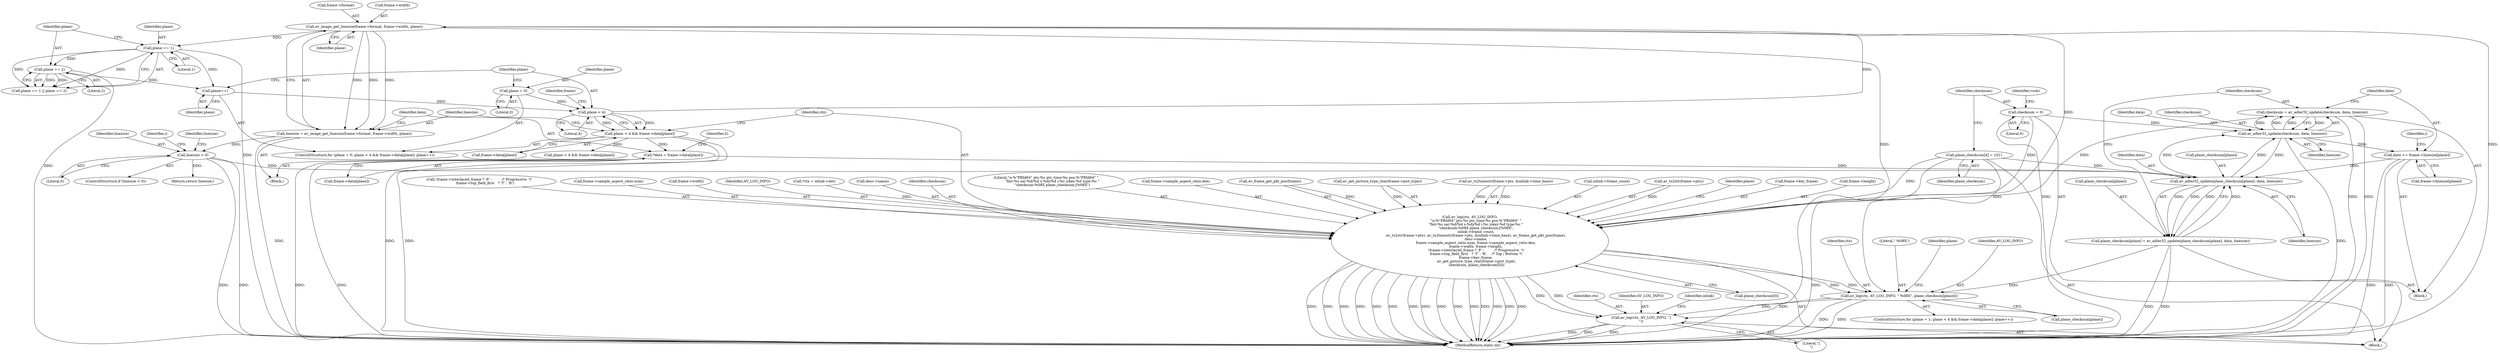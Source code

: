 digraph "1_FFmpeg_e43a0a232dbf6d3c161823c2e07c52e76227a1bc_9@API" {
"1000214" [label="(Call,checksum = av_adler32_update(checksum, data, linesize))"];
"1000216" [label="(Call,av_adler32_update(checksum, data, linesize))"];
"1000214" [label="(Call,checksum = av_adler32_update(checksum, data, linesize))"];
"1000123" [label="(Call,checksum = 0)"];
"1000208" [label="(Call,av_adler32_update(plane_checksum[plane], data, linesize))"];
"1000120" [label="(Call,plane_checksum[4] = {0})"];
"1000204" [label="(Call,plane_checksum[plane] = av_adler32_update(plane_checksum[plane], data, linesize))"];
"1000220" [label="(Call,data += frame->linesize[plane])"];
"1000162" [label="(Call,*data = frame->data[plane])"];
"1000138" [label="(Call,plane < 4 && frame->data[plane])"];
"1000139" [label="(Call,plane < 4)"];
"1000147" [label="(Call,plane++)"];
"1000177" [label="(Call,plane == 2)"];
"1000174" [label="(Call,plane == 1)"];
"1000153" [label="(Call,av_image_get_linesize(frame->format, frame->width, plane))"];
"1000135" [label="(Call,plane = 0)"];
"1000189" [label="(Call,linesize < 0)"];
"1000151" [label="(Call,linesize = av_image_get_linesize(frame->format, frame->width, plane))"];
"1000305" [label="(Call,av_log(ctx, AV_LOG_INFO, \" %08X\", plane_checksum[plane]))"];
"1000312" [label="(Call,av_log(ctx, AV_LOG_INFO, \"]\n\"))"];
"1000227" [label="(Call,av_log(ctx, AV_LOG_INFO,\n           \"n:%\"PRId64\" pts:%s pts_time:%s pos:%\"PRId64\" \"\n           \"fmt:%s sar:%d/%d s:%dx%d i:%c iskey:%d type:%c \"\n           \"checksum:%08X plane_checksum:[%08X\",\n           inlink->frame_count,\n           av_ts2str(frame->pts), av_ts2timestr(frame->pts, &inlink->time_base), av_frame_get_pkt_pos(frame),\n           desc->name,\n           frame->sample_aspect_ratio.num, frame->sample_aspect_ratio.den,\n           frame->width, frame->height,\n           !frame->interlaced_frame ? 'P' :         /* Progressive  */\n           frame->top_field_first   ? 'T' : 'B',    /* Top / Bottom */\n           frame->key_frame,\n            av_get_picture_type_char(frame->pict_type),\n            checksum, plane_checksum[0]))"];
"1000189" [label="(Call,linesize < 0)"];
"1000326" [label="(MethodReturn,static int)"];
"1000308" [label="(Literal,\" %08X\")"];
"1000120" [label="(Call,plane_checksum[4] = {0})"];
"1000286" [label="(Identifier,checksum)"];
"1000230" [label="(Literal,\"n:%\"PRId64\" pts:%s pts_time:%s pos:%\"PRId64\" \"\n           \"fmt:%s sar:%d/%d s:%dx%d i:%c iskey:%d type:%c \"\n           \"checksum:%08X plane_checksum:[%08X\")"];
"1000191" [label="(Literal,0)"];
"1000304" [label="(Identifier,plane)"];
"1000137" [label="(Literal,0)"];
"1000176" [label="(Literal,1)"];
"1000175" [label="(Identifier,plane)"];
"1000313" [label="(Identifier,ctx)"];
"1000218" [label="(Identifier,data)"];
"1000134" [label="(ControlStructure,for (plane = 0; plane < 4 && frame->data[plane]; plane++))"];
"1000139" [label="(Call,plane < 4)"];
"1000154" [label="(Call,frame->format)"];
"1000162" [label="(Call,*data = frame->data[plane])"];
"1000309" [label="(Call,plane_checksum[plane])"];
"1000314" [label="(Identifier,AV_LOG_INFO)"];
"1000153" [label="(Call,av_image_get_linesize(frame->format, frame->width, plane))"];
"1000188" [label="(ControlStructure,if (linesize < 0))"];
"1000290" [label="(ControlStructure,for (plane = 1; plane < 4 && frame->data[plane]; plane++))"];
"1000307" [label="(Identifier,AV_LOG_INFO)"];
"1000125" [label="(Literal,0)"];
"1000204" [label="(Call,plane_checksum[plane] = av_adler32_update(plane_checksum[plane], data, linesize))"];
"1000179" [label="(Literal,2)"];
"1000136" [label="(Identifier,plane)"];
"1000144" [label="(Identifier,frame)"];
"1000212" [label="(Identifier,data)"];
"1000205" [label="(Call,plane_checksum[plane])"];
"1000174" [label="(Call,plane == 1)"];
"1000256" [label="(Call,frame->sample_aspect_ratio.den)"];
"1000178" [label="(Identifier,plane)"];
"1000173" [label="(Call,plane == 1 || plane == 2)"];
"1000147" [label="(Call,plane++)"];
"1000227" [label="(Call,av_log(ctx, AV_LOG_INFO,\n           \"n:%\"PRId64\" pts:%s pts_time:%s pos:%\"PRId64\" \"\n           \"fmt:%s sar:%d/%d s:%dx%d i:%c iskey:%d type:%c \"\n           \"checksum:%08X plane_checksum:[%08X\",\n           inlink->frame_count,\n           av_ts2str(frame->pts), av_ts2timestr(frame->pts, &inlink->time_base), av_frame_get_pkt_pos(frame),\n           desc->name,\n           frame->sample_aspect_ratio.num, frame->sample_aspect_ratio.den,\n           frame->width, frame->height,\n           !frame->interlaced_frame ? 'P' :         /* Progressive  */\n           frame->top_field_first   ? 'T' : 'B',    /* Top / Bottom */\n           frame->key_frame,\n            av_get_picture_type_char(frame->pict_type),\n            checksum, plane_checksum[0]))"];
"1000216" [label="(Call,av_adler32_update(checksum, data, linesize))"];
"1000246" [label="(Call,av_frame_get_pkt_pos(frame))"];
"1000238" [label="(Call,av_ts2timestr(frame->pts, &inlink->time_base))"];
"1000222" [label="(Call,frame->linesize[plane])"];
"1000231" [label="(Call,inlink->frame_count)"];
"1000217" [label="(Identifier,checksum)"];
"1000234" [label="(Call,av_ts2str(frame->pts))"];
"1000209" [label="(Call,plane_checksum[plane])"];
"1000164" [label="(Call,frame->data[plane])"];
"1000160" [label="(Identifier,plane)"];
"1000105" [label="(Block,)"];
"1000140" [label="(Identifier,plane)"];
"1000292" [label="(Identifier,plane)"];
"1000130" [label="(Identifier,vsub)"];
"1000142" [label="(Call,frame->data[plane])"];
"1000312" [label="(Call,av_log(ctx, AV_LOG_INFO, \"]\n\"))"];
"1000279" [label="(Call,frame->key_frame)"];
"1000221" [label="(Identifier,data)"];
"1000151" [label="(Call,linesize = av_image_get_linesize(frame->format, frame->width, plane))"];
"1000315" [label="(Literal,\"]\n\")"];
"1000264" [label="(Call,frame->height)"];
"1000141" [label="(Literal,4)"];
"1000193" [label="(Identifier,linesize)"];
"1000190" [label="(Identifier,linesize)"];
"1000208" [label="(Call,av_adler32_update(plane_checksum[plane], data, linesize))"];
"1000294" [label="(Call,plane < 4 && frame->data[plane])"];
"1000192" [label="(Return,return linesize;)"];
"1000107" [label="(Call,*ctx = inlink->dst)"];
"1000214" [label="(Call,checksum = av_adler32_update(checksum, data, linesize))"];
"1000203" [label="(Block,)"];
"1000177" [label="(Call,plane == 2)"];
"1000202" [label="(Identifier,i)"];
"1000171" [label="(Identifier,h)"];
"1000248" [label="(Call,desc->name)"];
"1000305" [label="(Call,av_log(ctx, AV_LOG_INFO, \" %08X\", plane_checksum[plane]))"];
"1000220" [label="(Call,data += frame->linesize[plane])"];
"1000138" [label="(Call,plane < 4 && frame->data[plane])"];
"1000219" [label="(Identifier,linesize)"];
"1000267" [label="(Call,!frame->interlaced_frame ? 'P' :         /* Progressive  */\n           frame->top_field_first   ? 'T' : 'B')"];
"1000163" [label="(Identifier,data)"];
"1000157" [label="(Call,frame->width)"];
"1000251" [label="(Call,frame->sample_aspect_ratio.num)"];
"1000196" [label="(Identifier,i)"];
"1000124" [label="(Identifier,checksum)"];
"1000213" [label="(Identifier,linesize)"];
"1000135" [label="(Call,plane = 0)"];
"1000123" [label="(Call,checksum = 0)"];
"1000152" [label="(Identifier,linesize)"];
"1000306" [label="(Identifier,ctx)"];
"1000282" [label="(Call,av_get_picture_type_char(frame->pict_type))"];
"1000149" [label="(Block,)"];
"1000287" [label="(Call,plane_checksum[0])"];
"1000228" [label="(Identifier,ctx)"];
"1000261" [label="(Call,frame->width)"];
"1000321" [label="(Identifier,inlink)"];
"1000148" [label="(Identifier,plane)"];
"1000215" [label="(Identifier,checksum)"];
"1000229" [label="(Identifier,AV_LOG_INFO)"];
"1000121" [label="(Identifier,plane_checksum)"];
"1000214" -> "1000203"  [label="AST: "];
"1000214" -> "1000216"  [label="CFG: "];
"1000215" -> "1000214"  [label="AST: "];
"1000216" -> "1000214"  [label="AST: "];
"1000221" -> "1000214"  [label="CFG: "];
"1000214" -> "1000326"  [label="DDG: "];
"1000214" -> "1000326"  [label="DDG: "];
"1000216" -> "1000214"  [label="DDG: "];
"1000216" -> "1000214"  [label="DDG: "];
"1000216" -> "1000214"  [label="DDG: "];
"1000214" -> "1000216"  [label="DDG: "];
"1000214" -> "1000227"  [label="DDG: "];
"1000216" -> "1000219"  [label="CFG: "];
"1000217" -> "1000216"  [label="AST: "];
"1000218" -> "1000216"  [label="AST: "];
"1000219" -> "1000216"  [label="AST: "];
"1000216" -> "1000326"  [label="DDG: "];
"1000216" -> "1000208"  [label="DDG: "];
"1000123" -> "1000216"  [label="DDG: "];
"1000208" -> "1000216"  [label="DDG: "];
"1000208" -> "1000216"  [label="DDG: "];
"1000216" -> "1000220"  [label="DDG: "];
"1000123" -> "1000105"  [label="AST: "];
"1000123" -> "1000125"  [label="CFG: "];
"1000124" -> "1000123"  [label="AST: "];
"1000125" -> "1000123"  [label="AST: "];
"1000130" -> "1000123"  [label="CFG: "];
"1000123" -> "1000326"  [label="DDG: "];
"1000123" -> "1000227"  [label="DDG: "];
"1000208" -> "1000204"  [label="AST: "];
"1000208" -> "1000213"  [label="CFG: "];
"1000209" -> "1000208"  [label="AST: "];
"1000212" -> "1000208"  [label="AST: "];
"1000213" -> "1000208"  [label="AST: "];
"1000204" -> "1000208"  [label="CFG: "];
"1000208" -> "1000204"  [label="DDG: "];
"1000208" -> "1000204"  [label="DDG: "];
"1000208" -> "1000204"  [label="DDG: "];
"1000120" -> "1000208"  [label="DDG: "];
"1000204" -> "1000208"  [label="DDG: "];
"1000220" -> "1000208"  [label="DDG: "];
"1000162" -> "1000208"  [label="DDG: "];
"1000189" -> "1000208"  [label="DDG: "];
"1000120" -> "1000105"  [label="AST: "];
"1000120" -> "1000121"  [label="CFG: "];
"1000121" -> "1000120"  [label="AST: "];
"1000124" -> "1000120"  [label="CFG: "];
"1000120" -> "1000326"  [label="DDG: "];
"1000120" -> "1000227"  [label="DDG: "];
"1000120" -> "1000305"  [label="DDG: "];
"1000204" -> "1000203"  [label="AST: "];
"1000205" -> "1000204"  [label="AST: "];
"1000215" -> "1000204"  [label="CFG: "];
"1000204" -> "1000326"  [label="DDG: "];
"1000204" -> "1000326"  [label="DDG: "];
"1000204" -> "1000305"  [label="DDG: "];
"1000220" -> "1000203"  [label="AST: "];
"1000220" -> "1000222"  [label="CFG: "];
"1000221" -> "1000220"  [label="AST: "];
"1000222" -> "1000220"  [label="AST: "];
"1000202" -> "1000220"  [label="CFG: "];
"1000220" -> "1000326"  [label="DDG: "];
"1000220" -> "1000326"  [label="DDG: "];
"1000162" -> "1000149"  [label="AST: "];
"1000162" -> "1000164"  [label="CFG: "];
"1000163" -> "1000162"  [label="AST: "];
"1000164" -> "1000162"  [label="AST: "];
"1000171" -> "1000162"  [label="CFG: "];
"1000162" -> "1000326"  [label="DDG: "];
"1000162" -> "1000326"  [label="DDG: "];
"1000138" -> "1000162"  [label="DDG: "];
"1000138" -> "1000134"  [label="AST: "];
"1000138" -> "1000139"  [label="CFG: "];
"1000138" -> "1000142"  [label="CFG: "];
"1000139" -> "1000138"  [label="AST: "];
"1000142" -> "1000138"  [label="AST: "];
"1000152" -> "1000138"  [label="CFG: "];
"1000228" -> "1000138"  [label="CFG: "];
"1000138" -> "1000326"  [label="DDG: "];
"1000138" -> "1000326"  [label="DDG: "];
"1000139" -> "1000138"  [label="DDG: "];
"1000139" -> "1000138"  [label="DDG: "];
"1000138" -> "1000294"  [label="DDG: "];
"1000139" -> "1000141"  [label="CFG: "];
"1000140" -> "1000139"  [label="AST: "];
"1000141" -> "1000139"  [label="AST: "];
"1000144" -> "1000139"  [label="CFG: "];
"1000147" -> "1000139"  [label="DDG: "];
"1000135" -> "1000139"  [label="DDG: "];
"1000139" -> "1000153"  [label="DDG: "];
"1000147" -> "1000134"  [label="AST: "];
"1000147" -> "1000148"  [label="CFG: "];
"1000148" -> "1000147"  [label="AST: "];
"1000140" -> "1000147"  [label="CFG: "];
"1000177" -> "1000147"  [label="DDG: "];
"1000174" -> "1000147"  [label="DDG: "];
"1000177" -> "1000173"  [label="AST: "];
"1000177" -> "1000179"  [label="CFG: "];
"1000178" -> "1000177"  [label="AST: "];
"1000179" -> "1000177"  [label="AST: "];
"1000173" -> "1000177"  [label="CFG: "];
"1000177" -> "1000326"  [label="DDG: "];
"1000177" -> "1000173"  [label="DDG: "];
"1000177" -> "1000173"  [label="DDG: "];
"1000174" -> "1000177"  [label="DDG: "];
"1000174" -> "1000173"  [label="AST: "];
"1000174" -> "1000176"  [label="CFG: "];
"1000175" -> "1000174"  [label="AST: "];
"1000176" -> "1000174"  [label="AST: "];
"1000178" -> "1000174"  [label="CFG: "];
"1000173" -> "1000174"  [label="CFG: "];
"1000174" -> "1000326"  [label="DDG: "];
"1000174" -> "1000173"  [label="DDG: "];
"1000174" -> "1000173"  [label="DDG: "];
"1000153" -> "1000174"  [label="DDG: "];
"1000153" -> "1000151"  [label="AST: "];
"1000153" -> "1000160"  [label="CFG: "];
"1000154" -> "1000153"  [label="AST: "];
"1000157" -> "1000153"  [label="AST: "];
"1000160" -> "1000153"  [label="AST: "];
"1000151" -> "1000153"  [label="CFG: "];
"1000153" -> "1000326"  [label="DDG: "];
"1000153" -> "1000326"  [label="DDG: "];
"1000153" -> "1000151"  [label="DDG: "];
"1000153" -> "1000151"  [label="DDG: "];
"1000153" -> "1000151"  [label="DDG: "];
"1000153" -> "1000227"  [label="DDG: "];
"1000135" -> "1000134"  [label="AST: "];
"1000135" -> "1000137"  [label="CFG: "];
"1000136" -> "1000135"  [label="AST: "];
"1000137" -> "1000135"  [label="AST: "];
"1000140" -> "1000135"  [label="CFG: "];
"1000189" -> "1000188"  [label="AST: "];
"1000189" -> "1000191"  [label="CFG: "];
"1000190" -> "1000189"  [label="AST: "];
"1000191" -> "1000189"  [label="AST: "];
"1000193" -> "1000189"  [label="CFG: "];
"1000196" -> "1000189"  [label="CFG: "];
"1000189" -> "1000326"  [label="DDG: "];
"1000189" -> "1000326"  [label="DDG: "];
"1000151" -> "1000189"  [label="DDG: "];
"1000189" -> "1000192"  [label="DDG: "];
"1000151" -> "1000149"  [label="AST: "];
"1000152" -> "1000151"  [label="AST: "];
"1000163" -> "1000151"  [label="CFG: "];
"1000151" -> "1000326"  [label="DDG: "];
"1000305" -> "1000290"  [label="AST: "];
"1000305" -> "1000309"  [label="CFG: "];
"1000306" -> "1000305"  [label="AST: "];
"1000307" -> "1000305"  [label="AST: "];
"1000308" -> "1000305"  [label="AST: "];
"1000309" -> "1000305"  [label="AST: "];
"1000304" -> "1000305"  [label="CFG: "];
"1000305" -> "1000326"  [label="DDG: "];
"1000305" -> "1000326"  [label="DDG: "];
"1000227" -> "1000305"  [label="DDG: "];
"1000227" -> "1000305"  [label="DDG: "];
"1000305" -> "1000312"  [label="DDG: "];
"1000305" -> "1000312"  [label="DDG: "];
"1000312" -> "1000105"  [label="AST: "];
"1000312" -> "1000315"  [label="CFG: "];
"1000313" -> "1000312"  [label="AST: "];
"1000314" -> "1000312"  [label="AST: "];
"1000315" -> "1000312"  [label="AST: "];
"1000321" -> "1000312"  [label="CFG: "];
"1000312" -> "1000326"  [label="DDG: "];
"1000312" -> "1000326"  [label="DDG: "];
"1000312" -> "1000326"  [label="DDG: "];
"1000227" -> "1000312"  [label="DDG: "];
"1000227" -> "1000312"  [label="DDG: "];
"1000227" -> "1000105"  [label="AST: "];
"1000227" -> "1000287"  [label="CFG: "];
"1000228" -> "1000227"  [label="AST: "];
"1000229" -> "1000227"  [label="AST: "];
"1000230" -> "1000227"  [label="AST: "];
"1000231" -> "1000227"  [label="AST: "];
"1000234" -> "1000227"  [label="AST: "];
"1000238" -> "1000227"  [label="AST: "];
"1000246" -> "1000227"  [label="AST: "];
"1000248" -> "1000227"  [label="AST: "];
"1000251" -> "1000227"  [label="AST: "];
"1000256" -> "1000227"  [label="AST: "];
"1000261" -> "1000227"  [label="AST: "];
"1000264" -> "1000227"  [label="AST: "];
"1000267" -> "1000227"  [label="AST: "];
"1000279" -> "1000227"  [label="AST: "];
"1000282" -> "1000227"  [label="AST: "];
"1000286" -> "1000227"  [label="AST: "];
"1000287" -> "1000227"  [label="AST: "];
"1000292" -> "1000227"  [label="CFG: "];
"1000227" -> "1000326"  [label="DDG: "];
"1000227" -> "1000326"  [label="DDG: "];
"1000227" -> "1000326"  [label="DDG: "];
"1000227" -> "1000326"  [label="DDG: "];
"1000227" -> "1000326"  [label="DDG: "];
"1000227" -> "1000326"  [label="DDG: "];
"1000227" -> "1000326"  [label="DDG: "];
"1000227" -> "1000326"  [label="DDG: "];
"1000227" -> "1000326"  [label="DDG: "];
"1000227" -> "1000326"  [label="DDG: "];
"1000227" -> "1000326"  [label="DDG: "];
"1000227" -> "1000326"  [label="DDG: "];
"1000227" -> "1000326"  [label="DDG: "];
"1000227" -> "1000326"  [label="DDG: "];
"1000227" -> "1000326"  [label="DDG: "];
"1000107" -> "1000227"  [label="DDG: "];
"1000234" -> "1000227"  [label="DDG: "];
"1000238" -> "1000227"  [label="DDG: "];
"1000238" -> "1000227"  [label="DDG: "];
"1000246" -> "1000227"  [label="DDG: "];
"1000282" -> "1000227"  [label="DDG: "];
}
